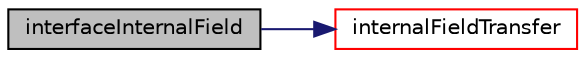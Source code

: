 digraph "interfaceInternalField"
{
  bgcolor="transparent";
  edge [fontname="Helvetica",fontsize="10",labelfontname="Helvetica",labelfontsize="10"];
  node [fontname="Helvetica",fontsize="10",shape=record];
  rankdir="LR";
  Node21 [label="interfaceInternalField",height=0.2,width=0.4,color="black", fillcolor="grey75", style="filled", fontcolor="black"];
  Node21 -> Node22 [color="midnightblue",fontsize="10",style="solid",fontname="Helvetica"];
  Node22 [label="internalFieldTransfer",height=0.2,width=0.4,color="red",URL="$a23685.html#ad05b703ae05eacb09fd29d99f8e0edca",tooltip="Return neighbour field. "];
}
